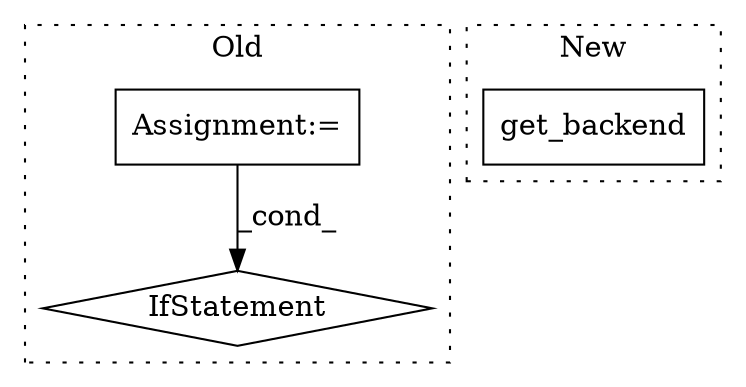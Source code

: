 digraph G {
subgraph cluster0 {
1 [label="IfStatement" a="25" s="11122,11178" l="4,2" shape="diamond"];
3 [label="Assignment:=" a="7" s="10992,11112" l="69,2" shape="box"];
label = "Old";
style="dotted";
}
subgraph cluster1 {
2 [label="get_backend" a="32" s="434" l="13" shape="box"];
label = "New";
style="dotted";
}
3 -> 1 [label="_cond_"];
}